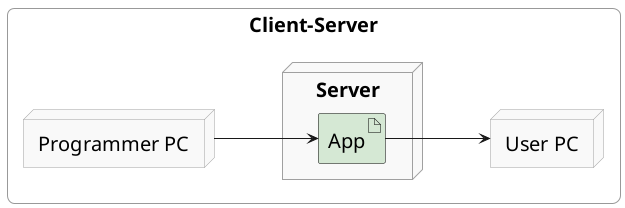 @startuml

skinparam defaultFontSize 20

skinparam node {
  BackgroundColor #F9F9F9
  BorderColor #A0A0A0
  RoundCorner 10
}
skinparam artifact {
  BackgroundColor #D5E8D4
  BorderColor black
}
skinparam cloud {
  BackgroundColor #D6EAF8
  BorderColor black
}

skinparam rectangle {
  BorderColor #999999
  FontStyle bold
  RoundCorner 15
}

' Force horizontal layout
left to right direction


rectangle "Client-Server" as CS {
    node "Programmer PC" as PC3
    node "Server" as Server {
        artifact "App" as App3
    }
    node "User PC" as PC4

    PC3 --> App3
    App3 --> PC4
}




@enduml
